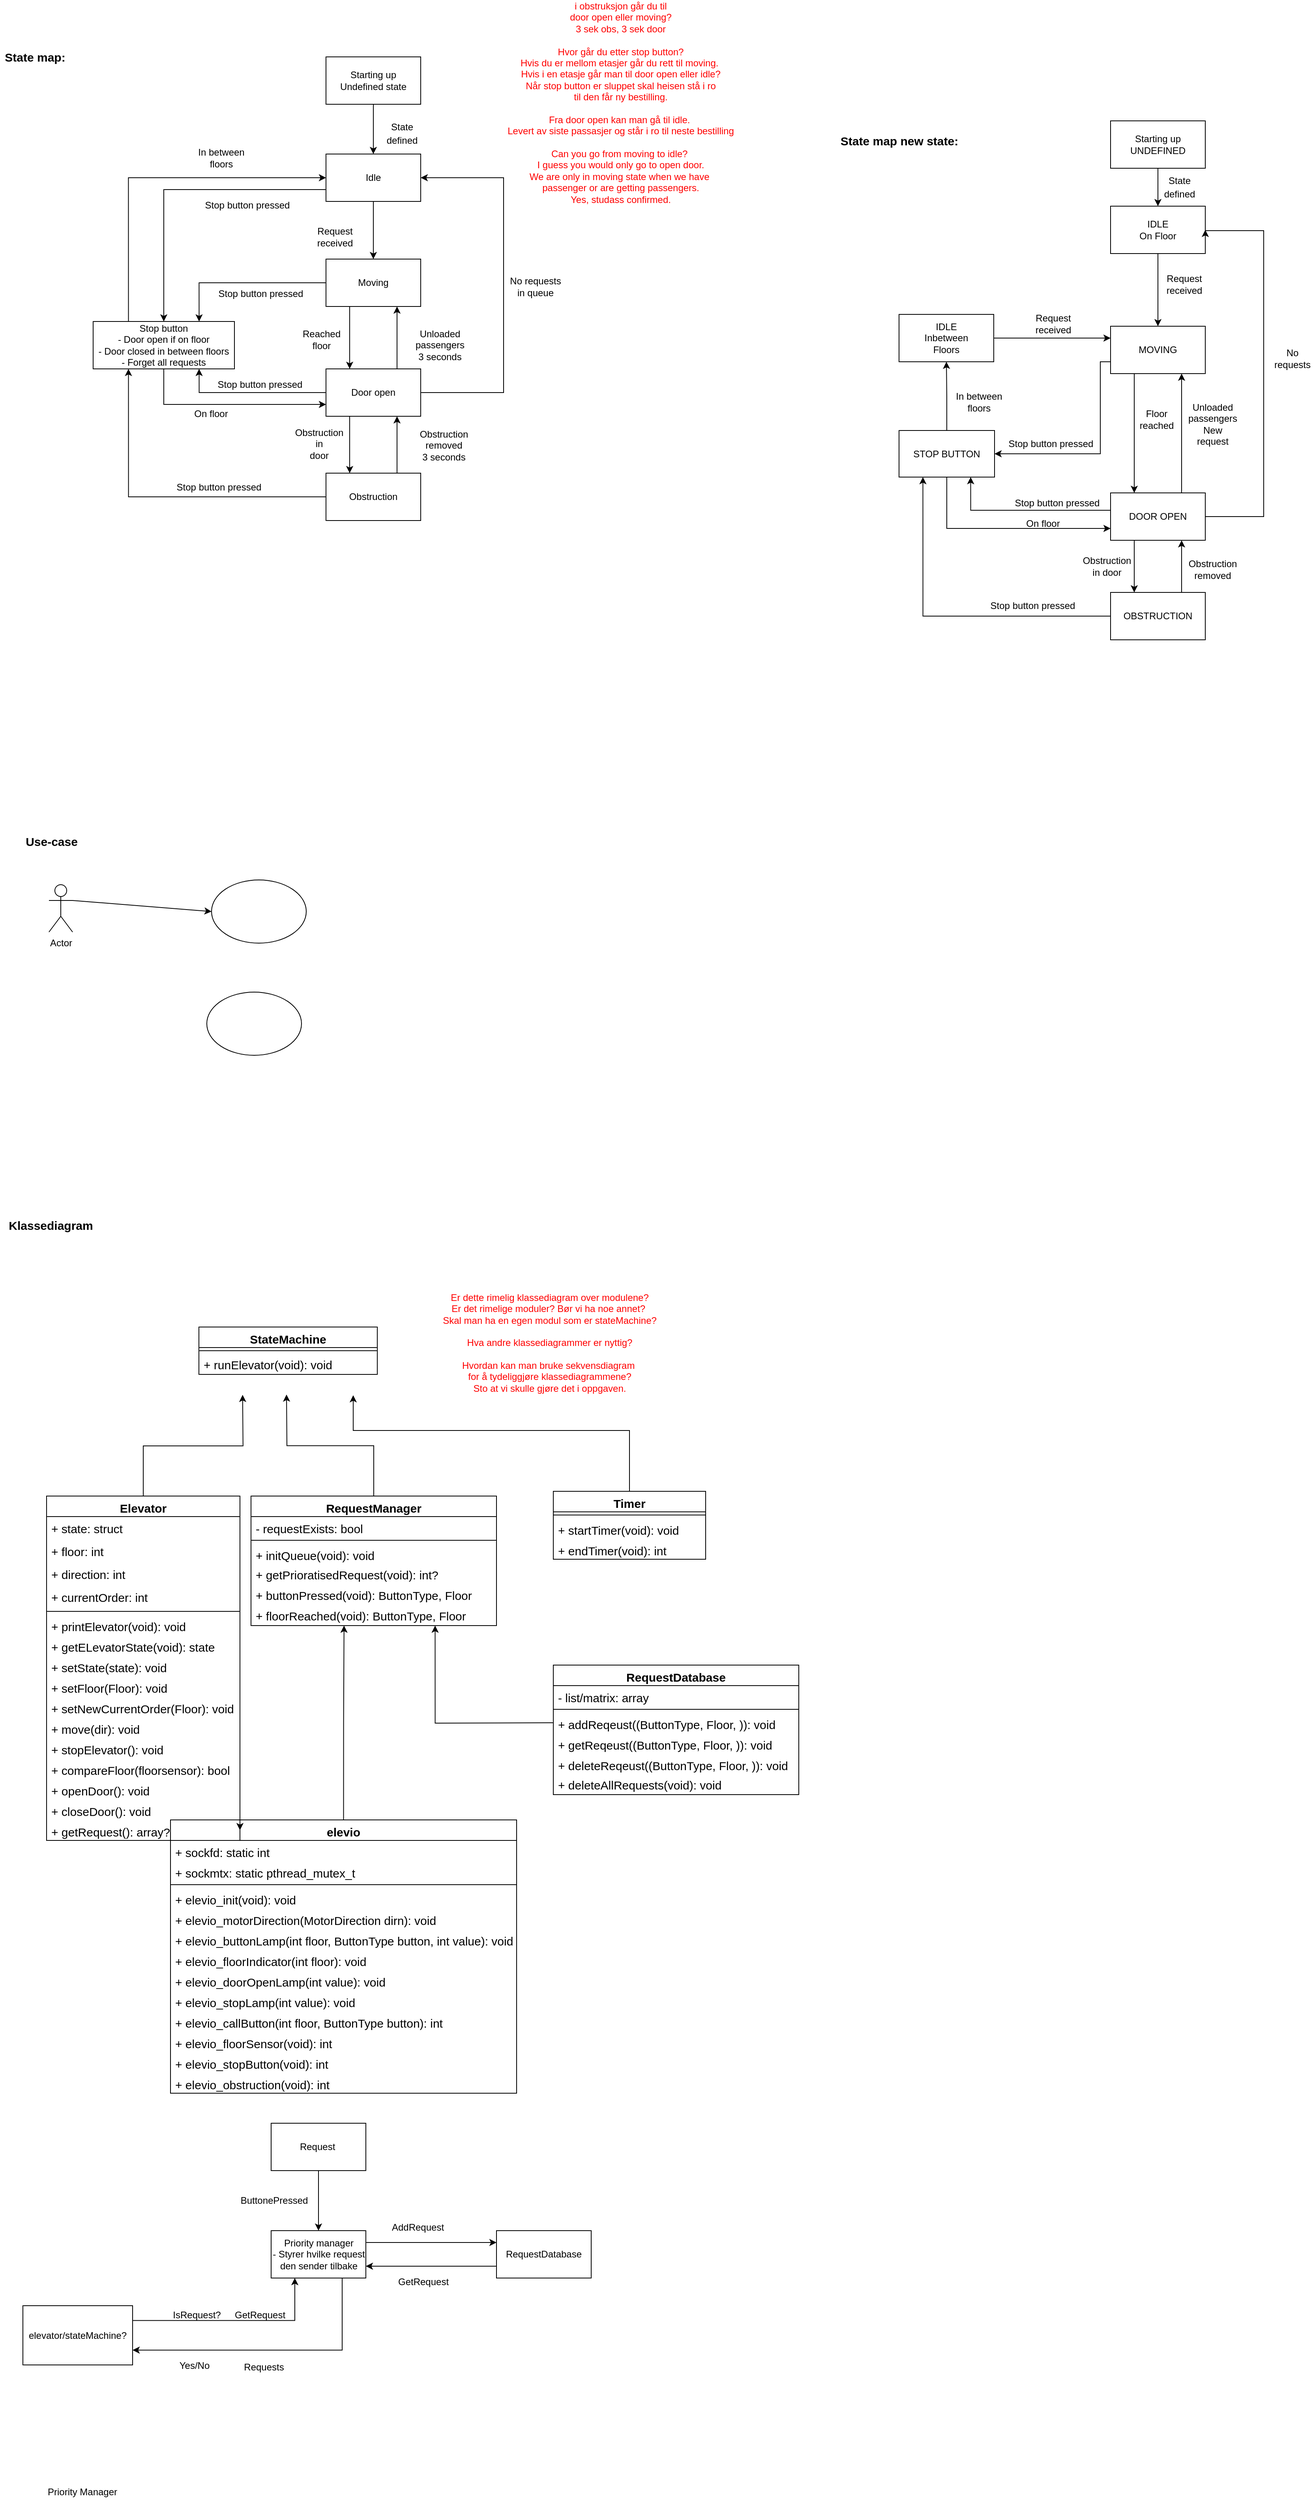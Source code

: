 <mxfile version="16.6.1" type="github">
  <diagram id="8NEq0hroGglhktnPBBMH" name="Page-1">
    <mxGraphModel dx="1158" dy="764" grid="0" gridSize="10" guides="1" tooltips="1" connect="1" arrows="1" fold="1" page="1" pageScale="1" pageWidth="827" pageHeight="1169" math="0" shadow="0">
      <root>
        <mxCell id="0" />
        <mxCell id="1" parent="0" />
        <mxCell id="E1bPl1AIaGPnapOTr_YQ-4" style="edgeStyle=orthogonalEdgeStyle;rounded=0;orthogonalLoop=1;jettySize=auto;html=1;exitX=0.5;exitY=1;exitDx=0;exitDy=0;entryX=0.5;entryY=0;entryDx=0;entryDy=0;" parent="1" source="E1bPl1AIaGPnapOTr_YQ-1" target="E1bPl1AIaGPnapOTr_YQ-2" edge="1">
          <mxGeometry relative="1" as="geometry" />
        </mxCell>
        <mxCell id="E1bPl1AIaGPnapOTr_YQ-1" value="Starting up&lt;br&gt;Undefined state" style="rounded=0;whiteSpace=wrap;html=1;" parent="1" vertex="1">
          <mxGeometry x="436" y="383" width="120" height="60" as="geometry" />
        </mxCell>
        <mxCell id="ezmMmhLHtiu1pCIrmiN--1" style="edgeStyle=orthogonalEdgeStyle;rounded=0;orthogonalLoop=1;jettySize=auto;html=1;exitX=0.5;exitY=1;exitDx=0;exitDy=0;" parent="1" source="E1bPl1AIaGPnapOTr_YQ-2" target="E1bPl1AIaGPnapOTr_YQ-5" edge="1">
          <mxGeometry relative="1" as="geometry" />
        </mxCell>
        <mxCell id="4tiK1OGF5JwUkhK5aCOU-34" style="edgeStyle=orthogonalEdgeStyle;rounded=0;orthogonalLoop=1;jettySize=auto;html=1;exitX=0;exitY=0.75;exitDx=0;exitDy=0;entryX=0.5;entryY=0;entryDx=0;entryDy=0;" edge="1" parent="1" source="E1bPl1AIaGPnapOTr_YQ-2" target="E1bPl1AIaGPnapOTr_YQ-17">
          <mxGeometry relative="1" as="geometry" />
        </mxCell>
        <mxCell id="E1bPl1AIaGPnapOTr_YQ-2" value="Idle" style="rounded=0;whiteSpace=wrap;html=1;" parent="1" vertex="1">
          <mxGeometry x="436" y="506" width="120" height="60" as="geometry" />
        </mxCell>
        <mxCell id="E1bPl1AIaGPnapOTr_YQ-13" style="edgeStyle=orthogonalEdgeStyle;rounded=0;orthogonalLoop=1;jettySize=auto;html=1;exitX=0.25;exitY=1;exitDx=0;exitDy=0;entryX=0.25;entryY=0;entryDx=0;entryDy=0;" parent="1" source="E1bPl1AIaGPnapOTr_YQ-5" target="E1bPl1AIaGPnapOTr_YQ-12" edge="1">
          <mxGeometry relative="1" as="geometry" />
        </mxCell>
        <mxCell id="E1bPl1AIaGPnapOTr_YQ-26" style="edgeStyle=orthogonalEdgeStyle;rounded=0;orthogonalLoop=1;jettySize=auto;html=1;exitX=0;exitY=0.5;exitDx=0;exitDy=0;entryX=0.75;entryY=0;entryDx=0;entryDy=0;fontSize=12;" parent="1" source="E1bPl1AIaGPnapOTr_YQ-5" target="E1bPl1AIaGPnapOTr_YQ-17" edge="1">
          <mxGeometry relative="1" as="geometry" />
        </mxCell>
        <mxCell id="E1bPl1AIaGPnapOTr_YQ-5" value="&lt;div&gt;Moving&lt;/div&gt;" style="rounded=0;whiteSpace=wrap;html=1;" parent="1" vertex="1">
          <mxGeometry x="436" y="639" width="120" height="60" as="geometry" />
        </mxCell>
        <mxCell id="E1bPl1AIaGPnapOTr_YQ-9" value="Request&lt;br&gt;received" style="text;html=1;align=center;verticalAlign=middle;resizable=0;points=[];autosize=1;strokeColor=none;fillColor=none;" parent="1" vertex="1">
          <mxGeometry x="419" y="595" width="55" height="32" as="geometry" />
        </mxCell>
        <mxCell id="E1bPl1AIaGPnapOTr_YQ-15" style="edgeStyle=orthogonalEdgeStyle;rounded=0;orthogonalLoop=1;jettySize=auto;html=1;exitX=0.75;exitY=0;exitDx=0;exitDy=0;entryX=0.75;entryY=1;entryDx=0;entryDy=0;" parent="1" source="E1bPl1AIaGPnapOTr_YQ-12" target="E1bPl1AIaGPnapOTr_YQ-5" edge="1">
          <mxGeometry relative="1" as="geometry" />
        </mxCell>
        <mxCell id="E1bPl1AIaGPnapOTr_YQ-22" style="edgeStyle=orthogonalEdgeStyle;rounded=0;orthogonalLoop=1;jettySize=auto;html=1;exitX=0.25;exitY=1;exitDx=0;exitDy=0;entryX=0.25;entryY=0;entryDx=0;entryDy=0;fontSize=12;" parent="1" source="E1bPl1AIaGPnapOTr_YQ-12" target="E1bPl1AIaGPnapOTr_YQ-18" edge="1">
          <mxGeometry relative="1" as="geometry" />
        </mxCell>
        <mxCell id="E1bPl1AIaGPnapOTr_YQ-27" style="edgeStyle=orthogonalEdgeStyle;rounded=0;orthogonalLoop=1;jettySize=auto;html=1;exitX=0;exitY=0.5;exitDx=0;exitDy=0;entryX=0.75;entryY=1;entryDx=0;entryDy=0;fontSize=12;" parent="1" source="E1bPl1AIaGPnapOTr_YQ-12" target="E1bPl1AIaGPnapOTr_YQ-17" edge="1">
          <mxGeometry relative="1" as="geometry" />
        </mxCell>
        <mxCell id="8vma9-YD2CByXny156sw-105" style="edgeStyle=orthogonalEdgeStyle;rounded=0;orthogonalLoop=1;jettySize=auto;html=1;exitX=1;exitY=0.5;exitDx=0;exitDy=0;entryX=1;entryY=0.5;entryDx=0;entryDy=0;fontSize=12;fontColor=#FF0000;" parent="1" source="E1bPl1AIaGPnapOTr_YQ-12" target="E1bPl1AIaGPnapOTr_YQ-2" edge="1">
          <mxGeometry relative="1" as="geometry">
            <Array as="points">
              <mxPoint x="661" y="808" />
              <mxPoint x="661" y="536" />
            </Array>
          </mxGeometry>
        </mxCell>
        <mxCell id="E1bPl1AIaGPnapOTr_YQ-12" value="Door open" style="rounded=0;whiteSpace=wrap;html=1;" parent="1" vertex="1">
          <mxGeometry x="436" y="778" width="120" height="60" as="geometry" />
        </mxCell>
        <mxCell id="E1bPl1AIaGPnapOTr_YQ-14" value="Reached&lt;br&gt;floor" style="text;html=1;align=center;verticalAlign=middle;resizable=0;points=[];autosize=1;strokeColor=none;fillColor=none;" parent="1" vertex="1">
          <mxGeometry x="400.5" y="725" width="58" height="32" as="geometry" />
        </mxCell>
        <mxCell id="E1bPl1AIaGPnapOTr_YQ-16" value="Unloaded &lt;br&gt;passengers&lt;br&gt;3 seconds" style="text;html=1;align=center;verticalAlign=middle;resizable=0;points=[];autosize=1;strokeColor=none;fillColor=none;" parent="1" vertex="1">
          <mxGeometry x="544" y="725" width="72" height="46" as="geometry" />
        </mxCell>
        <mxCell id="E1bPl1AIaGPnapOTr_YQ-31" style="edgeStyle=orthogonalEdgeStyle;rounded=0;orthogonalLoop=1;jettySize=auto;html=1;exitX=0.25;exitY=0;exitDx=0;exitDy=0;entryX=0;entryY=0.5;entryDx=0;entryDy=0;fontSize=12;" parent="1" source="E1bPl1AIaGPnapOTr_YQ-17" target="E1bPl1AIaGPnapOTr_YQ-2" edge="1">
          <mxGeometry relative="1" as="geometry" />
        </mxCell>
        <mxCell id="8vma9-YD2CByXny156sw-109" style="edgeStyle=orthogonalEdgeStyle;rounded=0;orthogonalLoop=1;jettySize=auto;html=1;exitX=0.5;exitY=1;exitDx=0;exitDy=0;entryX=0;entryY=0.75;entryDx=0;entryDy=0;fontSize=12;fontColor=#000000;" parent="1" source="E1bPl1AIaGPnapOTr_YQ-17" target="E1bPl1AIaGPnapOTr_YQ-12" edge="1">
          <mxGeometry relative="1" as="geometry" />
        </mxCell>
        <mxCell id="E1bPl1AIaGPnapOTr_YQ-17" value="&lt;div&gt;Stop button&lt;br&gt;&lt;/div&gt;- Door open if on floor&lt;br&gt;- Door closed in between floors&lt;br&gt;- Forget all requests" style="rounded=0;whiteSpace=wrap;html=1;" parent="1" vertex="1">
          <mxGeometry x="141" y="718" width="179" height="60" as="geometry" />
        </mxCell>
        <mxCell id="E1bPl1AIaGPnapOTr_YQ-24" style="edgeStyle=orthogonalEdgeStyle;rounded=0;orthogonalLoop=1;jettySize=auto;html=1;exitX=0.75;exitY=0;exitDx=0;exitDy=0;entryX=0.75;entryY=1;entryDx=0;entryDy=0;fontSize=12;" parent="1" source="E1bPl1AIaGPnapOTr_YQ-18" target="E1bPl1AIaGPnapOTr_YQ-12" edge="1">
          <mxGeometry relative="1" as="geometry" />
        </mxCell>
        <mxCell id="8vma9-YD2CByXny156sw-1" style="edgeStyle=orthogonalEdgeStyle;rounded=0;orthogonalLoop=1;jettySize=auto;html=1;exitX=0;exitY=0.5;exitDx=0;exitDy=0;entryX=0.25;entryY=1;entryDx=0;entryDy=0;" parent="1" source="E1bPl1AIaGPnapOTr_YQ-18" target="E1bPl1AIaGPnapOTr_YQ-17" edge="1">
          <mxGeometry relative="1" as="geometry" />
        </mxCell>
        <mxCell id="E1bPl1AIaGPnapOTr_YQ-18" value="&lt;div&gt;Obstruction&lt;/div&gt;" style="rounded=0;whiteSpace=wrap;html=1;" parent="1" vertex="1">
          <mxGeometry x="436" y="910" width="120" height="60" as="geometry" />
        </mxCell>
        <mxCell id="E1bPl1AIaGPnapOTr_YQ-19" value="&lt;font style=&quot;font-size: 15px&quot;&gt;&lt;b&gt;State map:&lt;/b&gt;&lt;/font&gt;" style="text;html=1;align=center;verticalAlign=middle;resizable=0;points=[];autosize=1;strokeColor=none;fillColor=none;" parent="1" vertex="1">
          <mxGeometry x="23" y="373" width="87" height="19" as="geometry" />
        </mxCell>
        <mxCell id="E1bPl1AIaGPnapOTr_YQ-21" value="&lt;font style=&quot;font-size: 12px&quot;&gt;State&lt;br&gt;&lt;/font&gt;&lt;div&gt;&lt;font style=&quot;font-size: 12px&quot;&gt;defined&lt;/font&gt;&lt;/div&gt;" style="text;html=1;align=center;verticalAlign=middle;resizable=0;points=[];autosize=1;strokeColor=none;fillColor=none;fontSize=14;" parent="1" vertex="1">
          <mxGeometry x="507" y="459" width="49" height="39" as="geometry" />
        </mxCell>
        <mxCell id="E1bPl1AIaGPnapOTr_YQ-23" value="&lt;div&gt;Obstruction&lt;/div&gt;&lt;div&gt;in&lt;/div&gt;&lt;div&gt;door&lt;br&gt;&lt;/div&gt;" style="text;html=1;align=center;verticalAlign=middle;resizable=0;points=[];autosize=1;strokeColor=none;fillColor=none;fontSize=12;" parent="1" vertex="1">
          <mxGeometry x="391" y="850" width="71" height="46" as="geometry" />
        </mxCell>
        <mxCell id="E1bPl1AIaGPnapOTr_YQ-25" value="Obstruction&lt;br&gt;&lt;div&gt;removed&lt;/div&gt;&lt;div&gt;3 seconds&lt;br&gt;&lt;/div&gt;" style="text;html=1;align=center;verticalAlign=middle;resizable=0;points=[];autosize=1;strokeColor=none;fillColor=none;fontSize=12;" parent="1" vertex="1">
          <mxGeometry x="549" y="852" width="71" height="46" as="geometry" />
        </mxCell>
        <mxCell id="E1bPl1AIaGPnapOTr_YQ-30" value="Stop button pressed" style="text;html=1;align=center;verticalAlign=middle;resizable=0;points=[];autosize=1;strokeColor=none;fillColor=none;fontSize=12;" parent="1" vertex="1">
          <mxGeometry x="294" y="674" width="117" height="18" as="geometry" />
        </mxCell>
        <mxCell id="E1bPl1AIaGPnapOTr_YQ-32" value="&lt;div&gt;In between &lt;br&gt;&lt;/div&gt;&lt;div&gt;floors&lt;br&gt;&lt;/div&gt;" style="text;html=1;align=center;verticalAlign=middle;resizable=0;points=[];autosize=1;strokeColor=none;fillColor=none;fontSize=12;" parent="1" vertex="1">
          <mxGeometry x="268" y="495" width="69" height="32" as="geometry" />
        </mxCell>
        <mxCell id="E1bPl1AIaGPnapOTr_YQ-35" value="Stop button pressed" style="text;html=1;align=center;verticalAlign=middle;resizable=0;points=[];autosize=1;strokeColor=none;fillColor=none;fontSize=12;" parent="1" vertex="1">
          <mxGeometry x="293" y="789" width="118" height="18" as="geometry" />
        </mxCell>
        <mxCell id="8vma9-YD2CByXny156sw-2" value="Stop button pressed" style="text;html=1;align=center;verticalAlign=middle;resizable=0;points=[];autosize=1;strokeColor=none;fillColor=none;fontSize=12;" parent="1" vertex="1">
          <mxGeometry x="241" y="919" width="118" height="18" as="geometry" />
        </mxCell>
        <mxCell id="8vma9-YD2CByXny156sw-3" value="&lt;b&gt;&lt;font style=&quot;font-size: 15px&quot;&gt;Use-case&lt;/font&gt;&lt;/b&gt;" style="text;html=1;align=center;verticalAlign=middle;resizable=0;points=[];autosize=1;strokeColor=none;fillColor=none;" parent="1" vertex="1">
          <mxGeometry x="50" y="1366" width="76" height="20" as="geometry" />
        </mxCell>
        <mxCell id="8vma9-YD2CByXny156sw-4" value="" style="ellipse;whiteSpace=wrap;html=1;" parent="1" vertex="1">
          <mxGeometry x="291" y="1425" width="120" height="80" as="geometry" />
        </mxCell>
        <mxCell id="8vma9-YD2CByXny156sw-5" value="" style="ellipse;whiteSpace=wrap;html=1;" parent="1" vertex="1">
          <mxGeometry x="285" y="1567" width="120" height="80" as="geometry" />
        </mxCell>
        <mxCell id="8vma9-YD2CByXny156sw-6" value="Actor" style="shape=umlActor;verticalLabelPosition=bottom;verticalAlign=top;html=1;outlineConnect=0;" parent="1" vertex="1">
          <mxGeometry x="85" y="1431" width="30" height="60" as="geometry" />
        </mxCell>
        <mxCell id="8vma9-YD2CByXny156sw-7" value="&lt;b&gt;&lt;font style=&quot;font-size: 15px&quot;&gt;Klassediagram&lt;/font&gt;&lt;/b&gt;" style="text;html=1;align=center;verticalAlign=middle;resizable=0;points=[];autosize=1;strokeColor=none;fillColor=none;" parent="1" vertex="1">
          <mxGeometry x="28" y="1852" width="117" height="20" as="geometry" />
        </mxCell>
        <mxCell id="8vma9-YD2CByXny156sw-12" value="" style="endArrow=classic;html=1;rounded=0;fontSize=15;exitX=1;exitY=0.333;exitDx=0;exitDy=0;exitPerimeter=0;entryX=0;entryY=0.5;entryDx=0;entryDy=0;" parent="1" source="8vma9-YD2CByXny156sw-6" target="8vma9-YD2CByXny156sw-4" edge="1">
          <mxGeometry width="50" height="50" relative="1" as="geometry">
            <mxPoint x="184" y="1486" as="sourcePoint" />
            <mxPoint x="234" y="1436" as="targetPoint" />
          </mxGeometry>
        </mxCell>
        <mxCell id="8vma9-YD2CByXny156sw-97" style="edgeStyle=orthogonalEdgeStyle;rounded=0;orthogonalLoop=1;jettySize=auto;html=1;exitX=0.5;exitY=0;exitDx=0;exitDy=0;entryX=0.245;entryY=0.996;entryDx=0;entryDy=0;entryPerimeter=0;fontSize=12;" parent="1" source="8vma9-YD2CByXny156sw-38" edge="1">
          <mxGeometry relative="1" as="geometry">
            <mxPoint x="330.37" y="2076.896" as="targetPoint" />
          </mxGeometry>
        </mxCell>
        <mxCell id="8vma9-YD2CByXny156sw-38" value="Elevator" style="swimlane;fontStyle=1;align=center;verticalAlign=top;childLayout=stackLayout;horizontal=1;startSize=26;horizontalStack=0;resizeParent=1;resizeParentMax=0;resizeLast=0;collapsible=1;marginBottom=0;rounded=0;fontSize=15;strokeColor=default;fillColor=none;" parent="1" vertex="1">
          <mxGeometry x="82" y="2205" width="245" height="436" as="geometry" />
        </mxCell>
        <mxCell id="8vma9-YD2CByXny156sw-39" value="+ state: struct" style="text;strokeColor=none;fillColor=none;align=left;verticalAlign=top;spacingLeft=4;spacingRight=4;overflow=hidden;rotatable=0;points=[[0,0.5],[1,0.5]];portConstraint=eastwest;rounded=0;fontSize=15;" parent="8vma9-YD2CByXny156sw-38" vertex="1">
          <mxGeometry y="26" width="245" height="29" as="geometry" />
        </mxCell>
        <mxCell id="8vma9-YD2CByXny156sw-42" value="+ floor: int" style="text;strokeColor=none;fillColor=none;align=left;verticalAlign=top;spacingLeft=4;spacingRight=4;overflow=hidden;rotatable=0;points=[[0,0.5],[1,0.5]];portConstraint=eastwest;rounded=0;fontSize=15;" parent="8vma9-YD2CByXny156sw-38" vertex="1">
          <mxGeometry y="55" width="245" height="29" as="geometry" />
        </mxCell>
        <mxCell id="ezmMmhLHtiu1pCIrmiN--4" value="+ direction: int" style="text;strokeColor=none;fillColor=none;align=left;verticalAlign=top;spacingLeft=4;spacingRight=4;overflow=hidden;rotatable=0;points=[[0,0.5],[1,0.5]];portConstraint=eastwest;rounded=0;fontSize=15;" parent="8vma9-YD2CByXny156sw-38" vertex="1">
          <mxGeometry y="84" width="245" height="29" as="geometry" />
        </mxCell>
        <mxCell id="8vma9-YD2CByXny156sw-44" value="+ currentOrder: int" style="text;strokeColor=none;fillColor=none;align=left;verticalAlign=top;spacingLeft=4;spacingRight=4;overflow=hidden;rotatable=0;points=[[0,0.5],[1,0.5]];portConstraint=eastwest;rounded=0;fontSize=15;" parent="8vma9-YD2CByXny156sw-38" vertex="1">
          <mxGeometry y="113" width="245" height="29" as="geometry" />
        </mxCell>
        <mxCell id="8vma9-YD2CByXny156sw-40" value="" style="line;strokeWidth=1;fillColor=none;align=left;verticalAlign=middle;spacingTop=-1;spacingLeft=3;spacingRight=3;rotatable=0;labelPosition=right;points=[];portConstraint=eastwest;rounded=0;fontSize=15;" parent="8vma9-YD2CByXny156sw-38" vertex="1">
          <mxGeometry y="142" width="245" height="8" as="geometry" />
        </mxCell>
        <mxCell id="EnAMBwSka9buMLvnO4fD-1" value="+ printElevator(void): void" style="text;strokeColor=none;fillColor=none;align=left;verticalAlign=top;spacingLeft=4;spacingRight=4;overflow=hidden;rotatable=0;points=[[0,0.5],[1,0.5]];portConstraint=eastwest;rounded=0;fontSize=15;" parent="8vma9-YD2CByXny156sw-38" vertex="1">
          <mxGeometry y="150" width="245" height="26" as="geometry" />
        </mxCell>
        <mxCell id="8vma9-YD2CByXny156sw-41" value="+ getELevatorState(void): state" style="text;strokeColor=none;fillColor=none;align=left;verticalAlign=top;spacingLeft=4;spacingRight=4;overflow=hidden;rotatable=0;points=[[0,0.5],[1,0.5]];portConstraint=eastwest;rounded=0;fontSize=15;" parent="8vma9-YD2CByXny156sw-38" vertex="1">
          <mxGeometry y="176" width="245" height="26" as="geometry" />
        </mxCell>
        <mxCell id="8vma9-YD2CByXny156sw-45" value="+ setState(state): void" style="text;strokeColor=none;fillColor=none;align=left;verticalAlign=top;spacingLeft=4;spacingRight=4;overflow=hidden;rotatable=0;points=[[0,0.5],[1,0.5]];portConstraint=eastwest;rounded=0;fontSize=15;" parent="8vma9-YD2CByXny156sw-38" vertex="1">
          <mxGeometry y="202" width="245" height="26" as="geometry" />
        </mxCell>
        <mxCell id="ezmMmhLHtiu1pCIrmiN--5" value="+ setFloor(Floor): void" style="text;strokeColor=none;fillColor=none;align=left;verticalAlign=top;spacingLeft=4;spacingRight=4;overflow=hidden;rotatable=0;points=[[0,0.5],[1,0.5]];portConstraint=eastwest;rounded=0;fontSize=15;" parent="8vma9-YD2CByXny156sw-38" vertex="1">
          <mxGeometry y="228" width="245" height="26" as="geometry" />
        </mxCell>
        <mxCell id="8vma9-YD2CByXny156sw-46" value="+ setNewCurrentOrder(Floor): void" style="text;strokeColor=none;fillColor=none;align=left;verticalAlign=top;spacingLeft=4;spacingRight=4;overflow=hidden;rotatable=0;points=[[0,0.5],[1,0.5]];portConstraint=eastwest;rounded=0;fontSize=15;" parent="8vma9-YD2CByXny156sw-38" vertex="1">
          <mxGeometry y="254" width="245" height="26" as="geometry" />
        </mxCell>
        <mxCell id="ezmMmhLHtiu1pCIrmiN--6" value="+ move(dir): void" style="text;strokeColor=none;fillColor=none;align=left;verticalAlign=top;spacingLeft=4;spacingRight=4;overflow=hidden;rotatable=0;points=[[0,0.5],[1,0.5]];portConstraint=eastwest;rounded=0;fontSize=15;" parent="8vma9-YD2CByXny156sw-38" vertex="1">
          <mxGeometry y="280" width="245" height="26" as="geometry" />
        </mxCell>
        <mxCell id="hNTc1dc5Zp9DsaBvD3bX-2" value="+ stopElevator(): void" style="text;strokeColor=none;fillColor=none;align=left;verticalAlign=top;spacingLeft=4;spacingRight=4;overflow=hidden;rotatable=0;points=[[0,0.5],[1,0.5]];portConstraint=eastwest;rounded=0;fontSize=15;" parent="8vma9-YD2CByXny156sw-38" vertex="1">
          <mxGeometry y="306" width="245" height="26" as="geometry" />
        </mxCell>
        <mxCell id="ezmMmhLHtiu1pCIrmiN--7" value="+ compareFloor(floorsensor): bool" style="text;strokeColor=none;fillColor=none;align=left;verticalAlign=top;spacingLeft=4;spacingRight=4;overflow=hidden;rotatable=0;points=[[0,0.5],[1,0.5]];portConstraint=eastwest;rounded=0;fontSize=15;" parent="8vma9-YD2CByXny156sw-38" vertex="1">
          <mxGeometry y="332" width="245" height="26" as="geometry" />
        </mxCell>
        <mxCell id="ezmMmhLHtiu1pCIrmiN--8" value="+ openDoor(): void" style="text;strokeColor=none;fillColor=none;align=left;verticalAlign=top;spacingLeft=4;spacingRight=4;overflow=hidden;rotatable=0;points=[[0,0.5],[1,0.5]];portConstraint=eastwest;rounded=0;fontSize=15;" parent="8vma9-YD2CByXny156sw-38" vertex="1">
          <mxGeometry y="358" width="245" height="26" as="geometry" />
        </mxCell>
        <mxCell id="ezmMmhLHtiu1pCIrmiN--59" value="+ closeDoor(): void" style="text;strokeColor=none;fillColor=none;align=left;verticalAlign=top;spacingLeft=4;spacingRight=4;overflow=hidden;rotatable=0;points=[[0,0.5],[1,0.5]];portConstraint=eastwest;rounded=0;fontSize=15;" parent="8vma9-YD2CByXny156sw-38" vertex="1">
          <mxGeometry y="384" width="245" height="26" as="geometry" />
        </mxCell>
        <mxCell id="8vma9-YD2CByXny156sw-47" value="+ getRequest(): array?" style="text;strokeColor=none;fillColor=none;align=left;verticalAlign=top;spacingLeft=4;spacingRight=4;overflow=hidden;rotatable=0;points=[[0,0.5],[1,0.5]];portConstraint=eastwest;rounded=0;fontSize=15;" parent="8vma9-YD2CByXny156sw-38" vertex="1">
          <mxGeometry y="410" width="245" height="26" as="geometry" />
        </mxCell>
        <mxCell id="8vma9-YD2CByXny156sw-99" style="edgeStyle=orthogonalEdgeStyle;rounded=0;orthogonalLoop=1;jettySize=auto;html=1;exitX=0.5;exitY=0;exitDx=0;exitDy=0;entryX=0.491;entryY=0.979;entryDx=0;entryDy=0;entryPerimeter=0;fontSize=12;" parent="1" source="8vma9-YD2CByXny156sw-49" edge="1">
          <mxGeometry relative="1" as="geometry">
            <mxPoint x="385.966" y="2076.454" as="targetPoint" />
          </mxGeometry>
        </mxCell>
        <mxCell id="8vma9-YD2CByXny156sw-49" value="RequestManager" style="swimlane;fontStyle=1;align=center;verticalAlign=top;childLayout=stackLayout;horizontal=1;startSize=26;horizontalStack=0;resizeParent=1;resizeParentMax=0;resizeLast=0;collapsible=1;marginBottom=0;rounded=0;fontSize=15;strokeColor=default;fillColor=none;" parent="1" vertex="1">
          <mxGeometry x="341" y="2205" width="311" height="164" as="geometry" />
        </mxCell>
        <mxCell id="ezmMmhLHtiu1pCIrmiN--47" value="- requestExists: bool" style="text;strokeColor=none;fillColor=none;align=left;verticalAlign=top;spacingLeft=4;spacingRight=4;overflow=hidden;rotatable=0;points=[[0,0.5],[1,0.5]];portConstraint=eastwest;rounded=0;fontSize=15;" parent="8vma9-YD2CByXny156sw-49" vertex="1">
          <mxGeometry y="26" width="311" height="26" as="geometry" />
        </mxCell>
        <mxCell id="8vma9-YD2CByXny156sw-51" value="" style="line;strokeWidth=1;fillColor=none;align=left;verticalAlign=middle;spacingTop=-1;spacingLeft=3;spacingRight=3;rotatable=0;labelPosition=right;points=[];portConstraint=eastwest;rounded=0;fontSize=15;" parent="8vma9-YD2CByXny156sw-49" vertex="1">
          <mxGeometry y="52" width="311" height="8" as="geometry" />
        </mxCell>
        <mxCell id="8vma9-YD2CByXny156sw-52" value="+ initQueue(void): void" style="text;strokeColor=none;fillColor=none;align=left;verticalAlign=top;spacingLeft=4;spacingRight=4;overflow=hidden;rotatable=0;points=[[0,0.5],[1,0.5]];portConstraint=eastwest;rounded=0;fontSize=15;" parent="8vma9-YD2CByXny156sw-49" vertex="1">
          <mxGeometry y="60" width="311" height="26" as="geometry" />
        </mxCell>
        <mxCell id="8vma9-YD2CByXny156sw-88" value="+ getPrioratisedRequest(void): int?" style="text;strokeColor=none;fillColor=none;align=left;verticalAlign=middle;spacingLeft=4;spacingRight=4;overflow=hidden;rotatable=0;points=[[0,0.5],[1,0.5]];portConstraint=eastwest;rounded=0;fontSize=15;" parent="8vma9-YD2CByXny156sw-49" vertex="1">
          <mxGeometry y="86" width="311" height="26" as="geometry" />
        </mxCell>
        <mxCell id="ezmMmhLHtiu1pCIrmiN--9" value="+ buttonPressed(void): ButtonType, Floor" style="text;strokeColor=none;fillColor=none;align=left;verticalAlign=middle;spacingLeft=4;spacingRight=4;overflow=hidden;rotatable=0;points=[[0,0.5],[1,0.5]];portConstraint=eastwest;rounded=0;fontSize=15;" parent="8vma9-YD2CByXny156sw-49" vertex="1">
          <mxGeometry y="112" width="311" height="26" as="geometry" />
        </mxCell>
        <mxCell id="hNTc1dc5Zp9DsaBvD3bX-1" value="+ floorReached(void): ButtonType, Floor" style="text;strokeColor=none;fillColor=none;align=left;verticalAlign=middle;spacingLeft=4;spacingRight=4;overflow=hidden;rotatable=0;points=[[0,0.5],[1,0.5]];portConstraint=eastwest;rounded=0;fontSize=15;" parent="8vma9-YD2CByXny156sw-49" vertex="1">
          <mxGeometry y="138" width="311" height="26" as="geometry" />
        </mxCell>
        <mxCell id="8vma9-YD2CByXny156sw-100" style="edgeStyle=orthogonalEdgeStyle;rounded=0;orthogonalLoop=1;jettySize=auto;html=1;exitX=0.5;exitY=0;exitDx=0;exitDy=0;fontSize=12;entryX=0.865;entryY=1.013;entryDx=0;entryDy=0;entryPerimeter=0;" parent="1" source="8vma9-YD2CByXny156sw-58" edge="1">
          <mxGeometry relative="1" as="geometry">
            <mxPoint x="470.49" y="2077.338" as="targetPoint" />
            <Array as="points">
              <mxPoint x="821" y="2122" />
              <mxPoint x="471" y="2122" />
            </Array>
          </mxGeometry>
        </mxCell>
        <mxCell id="8vma9-YD2CByXny156sw-58" value="Timer" style="swimlane;fontStyle=1;align=center;verticalAlign=top;childLayout=stackLayout;horizontal=1;startSize=26;horizontalStack=0;resizeParent=1;resizeParentMax=0;resizeLast=0;collapsible=1;marginBottom=0;rounded=0;fontSize=15;strokeColor=default;fillColor=none;" parent="1" vertex="1">
          <mxGeometry x="724" y="2199" width="193" height="86" as="geometry" />
        </mxCell>
        <mxCell id="8vma9-YD2CByXny156sw-60" value="" style="line;strokeWidth=1;fillColor=none;align=left;verticalAlign=middle;spacingTop=-1;spacingLeft=3;spacingRight=3;rotatable=0;labelPosition=right;points=[];portConstraint=eastwest;rounded=0;fontSize=15;" parent="8vma9-YD2CByXny156sw-58" vertex="1">
          <mxGeometry y="26" width="193" height="8" as="geometry" />
        </mxCell>
        <mxCell id="8vma9-YD2CByXny156sw-61" value="+ startTimer(void): void" style="text;strokeColor=none;fillColor=none;align=left;verticalAlign=top;spacingLeft=4;spacingRight=4;overflow=hidden;rotatable=0;points=[[0,0.5],[1,0.5]];portConstraint=eastwest;rounded=0;fontSize=15;" parent="8vma9-YD2CByXny156sw-58" vertex="1">
          <mxGeometry y="34" width="193" height="26" as="geometry" />
        </mxCell>
        <mxCell id="8vma9-YD2CByXny156sw-62" value="+ endTimer(void): int" style="text;strokeColor=none;fillColor=none;align=left;verticalAlign=top;spacingLeft=4;spacingRight=4;overflow=hidden;rotatable=0;points=[[0,0.5],[1,0.5]];portConstraint=eastwest;rounded=0;fontSize=15;" parent="8vma9-YD2CByXny156sw-58" vertex="1">
          <mxGeometry y="60" width="193" height="26" as="geometry" />
        </mxCell>
        <mxCell id="8vma9-YD2CByXny156sw-101" style="edgeStyle=orthogonalEdgeStyle;rounded=0;orthogonalLoop=1;jettySize=auto;html=1;exitX=0.25;exitY=0;exitDx=0;exitDy=0;entryX=1;entryY=0.5;entryDx=0;entryDy=0;fontSize=12;" parent="1" source="8vma9-YD2CByXny156sw-65" target="8vma9-YD2CByXny156sw-47" edge="1">
          <mxGeometry relative="1" as="geometry" />
        </mxCell>
        <mxCell id="ezmMmhLHtiu1pCIrmiN--35" style="edgeStyle=orthogonalEdgeStyle;rounded=0;orthogonalLoop=1;jettySize=auto;html=1;exitX=0.5;exitY=0;exitDx=0;exitDy=0;entryX=0.379;entryY=1;entryDx=0;entryDy=0;entryPerimeter=0;" parent="1" source="8vma9-YD2CByXny156sw-65" target="hNTc1dc5Zp9DsaBvD3bX-1" edge="1">
          <mxGeometry relative="1" as="geometry">
            <mxPoint x="469" y="2412" as="targetPoint" />
          </mxGeometry>
        </mxCell>
        <mxCell id="8vma9-YD2CByXny156sw-65" value="elevio" style="swimlane;fontStyle=1;align=center;verticalAlign=top;childLayout=stackLayout;horizontal=1;startSize=26;horizontalStack=0;resizeParent=1;resizeParentMax=0;resizeLast=0;collapsible=1;marginBottom=0;rounded=0;fontSize=15;strokeColor=default;fillColor=none;" parent="1" vertex="1">
          <mxGeometry x="239" y="2615" width="438.5" height="346" as="geometry" />
        </mxCell>
        <mxCell id="8vma9-YD2CByXny156sw-66" value="+ sockfd: static int" style="text;strokeColor=none;fillColor=none;align=left;verticalAlign=top;spacingLeft=4;spacingRight=4;overflow=hidden;rotatable=0;points=[[0,0.5],[1,0.5]];portConstraint=eastwest;rounded=0;fontSize=15;" parent="8vma9-YD2CByXny156sw-65" vertex="1">
          <mxGeometry y="26" width="438.5" height="26" as="geometry" />
        </mxCell>
        <mxCell id="8vma9-YD2CByXny156sw-69" value="+ sockmtx: static pthread_mutex_t" style="text;strokeColor=none;fillColor=none;align=left;verticalAlign=top;spacingLeft=4;spacingRight=4;overflow=hidden;rotatable=0;points=[[0,0.5],[1,0.5]];portConstraint=eastwest;rounded=0;fontSize=15;" parent="8vma9-YD2CByXny156sw-65" vertex="1">
          <mxGeometry y="52" width="438.5" height="26" as="geometry" />
        </mxCell>
        <mxCell id="8vma9-YD2CByXny156sw-67" value="" style="line;strokeWidth=1;fillColor=none;align=left;verticalAlign=middle;spacingTop=-1;spacingLeft=3;spacingRight=3;rotatable=0;labelPosition=right;points=[];portConstraint=eastwest;rounded=0;fontSize=15;" parent="8vma9-YD2CByXny156sw-65" vertex="1">
          <mxGeometry y="78" width="438.5" height="8" as="geometry" />
        </mxCell>
        <mxCell id="8vma9-YD2CByXny156sw-68" value="+ elevio_init(void): void" style="text;strokeColor=none;fillColor=none;align=left;verticalAlign=top;spacingLeft=4;spacingRight=4;overflow=hidden;rotatable=0;points=[[0,0.5],[1,0.5]];portConstraint=eastwest;rounded=0;fontSize=15;" parent="8vma9-YD2CByXny156sw-65" vertex="1">
          <mxGeometry y="86" width="438.5" height="26" as="geometry" />
        </mxCell>
        <mxCell id="8vma9-YD2CByXny156sw-70" value="+ elevio_motorDirection(MotorDirection dirn): void" style="text;strokeColor=none;fillColor=none;align=left;verticalAlign=top;spacingLeft=4;spacingRight=4;overflow=hidden;rotatable=0;points=[[0,0.5],[1,0.5]];portConstraint=eastwest;rounded=0;fontSize=15;" parent="8vma9-YD2CByXny156sw-65" vertex="1">
          <mxGeometry y="112" width="438.5" height="26" as="geometry" />
        </mxCell>
        <mxCell id="8vma9-YD2CByXny156sw-74" value="+ elevio_buttonLamp(int floor, ButtonType button, int value): void" style="text;strokeColor=none;fillColor=none;align=left;verticalAlign=top;spacingLeft=4;spacingRight=4;overflow=hidden;rotatable=0;points=[[0,0.5],[1,0.5]];portConstraint=eastwest;rounded=0;fontSize=15;" parent="8vma9-YD2CByXny156sw-65" vertex="1">
          <mxGeometry y="138" width="438.5" height="26" as="geometry" />
        </mxCell>
        <mxCell id="8vma9-YD2CByXny156sw-75" value="+ elevio_floorIndicator(int floor): void" style="text;strokeColor=none;fillColor=none;align=left;verticalAlign=top;spacingLeft=4;spacingRight=4;overflow=hidden;rotatable=0;points=[[0,0.5],[1,0.5]];portConstraint=eastwest;rounded=0;fontSize=15;" parent="8vma9-YD2CByXny156sw-65" vertex="1">
          <mxGeometry y="164" width="438.5" height="26" as="geometry" />
        </mxCell>
        <mxCell id="8vma9-YD2CByXny156sw-76" value="+ elevio_doorOpenLamp(int value): void" style="text;strokeColor=none;fillColor=none;align=left;verticalAlign=top;spacingLeft=4;spacingRight=4;overflow=hidden;rotatable=0;points=[[0,0.5],[1,0.5]];portConstraint=eastwest;rounded=0;fontSize=15;" parent="8vma9-YD2CByXny156sw-65" vertex="1">
          <mxGeometry y="190" width="438.5" height="26" as="geometry" />
        </mxCell>
        <mxCell id="8vma9-YD2CByXny156sw-77" value="+ elevio_stopLamp(int value): void" style="text;strokeColor=none;fillColor=none;align=left;verticalAlign=top;spacingLeft=4;spacingRight=4;overflow=hidden;rotatable=0;points=[[0,0.5],[1,0.5]];portConstraint=eastwest;rounded=0;fontSize=15;" parent="8vma9-YD2CByXny156sw-65" vertex="1">
          <mxGeometry y="216" width="438.5" height="26" as="geometry" />
        </mxCell>
        <mxCell id="8vma9-YD2CByXny156sw-78" value="+ elevio_callButton(int floor, ButtonType button): int" style="text;strokeColor=none;fillColor=none;align=left;verticalAlign=top;spacingLeft=4;spacingRight=4;overflow=hidden;rotatable=0;points=[[0,0.5],[1,0.5]];portConstraint=eastwest;rounded=0;fontSize=15;" parent="8vma9-YD2CByXny156sw-65" vertex="1">
          <mxGeometry y="242" width="438.5" height="26" as="geometry" />
        </mxCell>
        <mxCell id="8vma9-YD2CByXny156sw-79" value="+ elevio_floorSensor(void): int" style="text;strokeColor=none;fillColor=none;align=left;verticalAlign=top;spacingLeft=4;spacingRight=4;overflow=hidden;rotatable=0;points=[[0,0.5],[1,0.5]];portConstraint=eastwest;rounded=0;fontSize=15;" parent="8vma9-YD2CByXny156sw-65" vertex="1">
          <mxGeometry y="268" width="438.5" height="26" as="geometry" />
        </mxCell>
        <mxCell id="8vma9-YD2CByXny156sw-80" value="+ elevio_stopButton(void): int" style="text;strokeColor=none;fillColor=none;align=left;verticalAlign=top;spacingLeft=4;spacingRight=4;overflow=hidden;rotatable=0;points=[[0,0.5],[1,0.5]];portConstraint=eastwest;rounded=0;fontSize=15;" parent="8vma9-YD2CByXny156sw-65" vertex="1">
          <mxGeometry y="294" width="438.5" height="26" as="geometry" />
        </mxCell>
        <mxCell id="8vma9-YD2CByXny156sw-81" value="+ elevio_obstruction(void): int" style="text;strokeColor=none;fillColor=none;align=left;verticalAlign=top;spacingLeft=4;spacingRight=4;overflow=hidden;rotatable=0;points=[[0,0.5],[1,0.5]];portConstraint=eastwest;rounded=0;fontSize=15;" parent="8vma9-YD2CByXny156sw-65" vertex="1">
          <mxGeometry y="320" width="438.5" height="26" as="geometry" />
        </mxCell>
        <mxCell id="8vma9-YD2CByXny156sw-90" value="StateMachine" style="swimlane;fontStyle=1;align=center;verticalAlign=top;childLayout=stackLayout;horizontal=1;startSize=26;horizontalStack=0;resizeParent=1;resizeParentMax=0;resizeLast=0;collapsible=1;marginBottom=0;rounded=0;fontSize=15;strokeColor=default;fillColor=none;" parent="1" vertex="1">
          <mxGeometry x="275" y="1991" width="226" height="60" as="geometry" />
        </mxCell>
        <mxCell id="8vma9-YD2CByXny156sw-92" value="" style="line;strokeWidth=1;fillColor=none;align=left;verticalAlign=middle;spacingTop=-1;spacingLeft=3;spacingRight=3;rotatable=0;labelPosition=right;points=[];portConstraint=eastwest;rounded=0;fontSize=15;" parent="8vma9-YD2CByXny156sw-90" vertex="1">
          <mxGeometry y="26" width="226" height="8" as="geometry" />
        </mxCell>
        <mxCell id="8vma9-YD2CByXny156sw-103" value="+ runElevator(void): void" style="text;strokeColor=none;fillColor=none;align=left;verticalAlign=middle;spacingLeft=4;spacingRight=4;overflow=hidden;rotatable=0;points=[[0,0.5],[1,0.5]];portConstraint=eastwest;rounded=0;fontSize=15;" parent="8vma9-YD2CByXny156sw-90" vertex="1">
          <mxGeometry y="34" width="226" height="26" as="geometry" />
        </mxCell>
        <mxCell id="8vma9-YD2CByXny156sw-104" value="i obstruksjon går du til&lt;br&gt;door open eller moving?&lt;br&gt;3 sek obs, 3 sek door&lt;br&gt;&lt;br&gt;Hvor går du etter stop button?&lt;br&gt;Hvis du er mellom etasjer går du rett til moving.&amp;nbsp;&lt;br&gt;Hvis i en etasje går man til door open eller idle?&lt;br&gt;&lt;div&gt;Når stop button er sluppet skal heisen stå i ro &lt;br&gt;&lt;/div&gt;&lt;div&gt;til den får ny bestilling. &lt;br&gt;&lt;/div&gt;&lt;div&gt;&lt;br&gt;&lt;/div&gt;Fra door open kan man gå til idle.&amp;nbsp;&lt;br&gt;Levert av siste passasjer og står i ro til neste bestilling&lt;br&gt;&lt;br&gt;Can you go from moving to idle?&amp;nbsp;&lt;br&gt;I guess you would only go to open door.&lt;br&gt;We are only in moving state when we have&amp;nbsp;&lt;br&gt;&lt;div&gt;passenger or are getting passengers.&lt;/div&gt;&lt;div&gt;Yes, studass confirmed.&lt;br&gt;&lt;/div&gt;" style="text;html=1;align=center;verticalAlign=middle;resizable=0;points=[];autosize=1;strokeColor=none;fillColor=none;fontSize=12;fontColor=#FF0000;" parent="1" vertex="1">
          <mxGeometry x="661" y="313" width="295" height="256" as="geometry" />
        </mxCell>
        <mxCell id="8vma9-YD2CByXny156sw-106" value="&lt;font color=&quot;#000000&quot;&gt;No requests&lt;br&gt;in queue&lt;br&gt;&lt;/font&gt;" style="text;html=1;align=center;verticalAlign=middle;resizable=0;points=[];autosize=1;strokeColor=none;fillColor=none;fontSize=12;fontColor=#FF0000;" parent="1" vertex="1">
          <mxGeometry x="663" y="658" width="75" height="32" as="geometry" />
        </mxCell>
        <mxCell id="8vma9-YD2CByXny156sw-110" value="On floor" style="text;html=1;align=center;verticalAlign=middle;resizable=0;points=[];autosize=1;strokeColor=none;fillColor=none;fontSize=12;fontColor=#000000;" parent="1" vertex="1">
          <mxGeometry x="263" y="826" width="53" height="18" as="geometry" />
        </mxCell>
        <mxCell id="8vma9-YD2CByXny156sw-112" value="Er dette rimelig klassediagram over modulene?&lt;br&gt;Er det rimelige moduler? Bør vi ha noe annet?&amp;nbsp;&lt;br&gt;Skal man ha en egen modul som er stateMachine?&lt;br&gt;&lt;br&gt;Hva andre klassediagrammer er nyttig?&lt;br&gt;&lt;br&gt;Hvordan kan man bruke sekvensdiagram&amp;nbsp;&lt;br&gt;for å tydeliggjøre klassediagrammene?&lt;br&gt;Sto at vi skulle gjøre det i oppgaven." style="text;html=1;align=center;verticalAlign=middle;resizable=0;points=[];autosize=1;strokeColor=none;fillColor=none;fontSize=12;fontColor=#FF0000;" parent="1" vertex="1">
          <mxGeometry x="578" y="1946" width="281" height="130" as="geometry" />
        </mxCell>
        <mxCell id="ezmMmhLHtiu1pCIrmiN--38" style="edgeStyle=orthogonalEdgeStyle;rounded=0;orthogonalLoop=1;jettySize=auto;html=1;exitX=0.5;exitY=1;exitDx=0;exitDy=0;entryX=0.5;entryY=0;entryDx=0;entryDy=0;" parent="1" source="ezmMmhLHtiu1pCIrmiN--11" target="ezmMmhLHtiu1pCIrmiN--19" edge="1">
          <mxGeometry relative="1" as="geometry" />
        </mxCell>
        <mxCell id="ezmMmhLHtiu1pCIrmiN--11" value="&lt;div&gt;Request&lt;span style=&quot;white-space: pre&quot;&gt; &lt;/span&gt;&lt;/div&gt;" style="rounded=0;whiteSpace=wrap;html=1;" parent="1" vertex="1">
          <mxGeometry x="366.5" y="2999" width="120" height="60" as="geometry" />
        </mxCell>
        <mxCell id="ezmMmhLHtiu1pCIrmiN--21" style="edgeStyle=orthogonalEdgeStyle;rounded=0;orthogonalLoop=1;jettySize=auto;html=1;exitX=1;exitY=0.25;exitDx=0;exitDy=0;entryX=0.25;entryY=1;entryDx=0;entryDy=0;" parent="1" source="ezmMmhLHtiu1pCIrmiN--15" target="ezmMmhLHtiu1pCIrmiN--19" edge="1">
          <mxGeometry relative="1" as="geometry" />
        </mxCell>
        <mxCell id="ezmMmhLHtiu1pCIrmiN--15" value="elevator/stateMachine?" style="rounded=0;whiteSpace=wrap;html=1;" parent="1" vertex="1">
          <mxGeometry x="52" y="3230" width="139" height="75" as="geometry" />
        </mxCell>
        <mxCell id="ezmMmhLHtiu1pCIrmiN--22" style="edgeStyle=orthogonalEdgeStyle;rounded=0;orthogonalLoop=1;jettySize=auto;html=1;exitX=0.75;exitY=1;exitDx=0;exitDy=0;entryX=1;entryY=0.75;entryDx=0;entryDy=0;" parent="1" source="ezmMmhLHtiu1pCIrmiN--19" target="ezmMmhLHtiu1pCIrmiN--15" edge="1">
          <mxGeometry relative="1" as="geometry" />
        </mxCell>
        <mxCell id="ezmMmhLHtiu1pCIrmiN--41" style="edgeStyle=orthogonalEdgeStyle;rounded=0;orthogonalLoop=1;jettySize=auto;html=1;exitX=1;exitY=0.25;exitDx=0;exitDy=0;entryX=0;entryY=0.25;entryDx=0;entryDy=0;" parent="1" source="ezmMmhLHtiu1pCIrmiN--19" target="ezmMmhLHtiu1pCIrmiN--39" edge="1">
          <mxGeometry relative="1" as="geometry" />
        </mxCell>
        <mxCell id="ezmMmhLHtiu1pCIrmiN--19" value="&lt;div&gt;Priority manager&lt;/div&gt;&lt;div&gt;- Styrer hvilke request den sender tilbake&lt;br&gt;&lt;/div&gt;" style="rounded=0;whiteSpace=wrap;html=1;" parent="1" vertex="1">
          <mxGeometry x="366.5" y="3135" width="120" height="60" as="geometry" />
        </mxCell>
        <mxCell id="ezmMmhLHtiu1pCIrmiN--24" value="Yes/No" style="text;html=1;align=center;verticalAlign=middle;resizable=0;points=[];autosize=1;strokeColor=none;fillColor=none;" parent="1" vertex="1">
          <mxGeometry x="244" y="3297" width="49" height="18" as="geometry" />
        </mxCell>
        <mxCell id="ezmMmhLHtiu1pCIrmiN--25" value="RequestDatabase&#xa;" style="swimlane;fontStyle=1;align=center;verticalAlign=top;childLayout=stackLayout;horizontal=1;startSize=26;horizontalStack=0;resizeParent=1;resizeParentMax=0;resizeLast=0;collapsible=1;marginBottom=0;rounded=0;fontSize=15;strokeColor=default;fillColor=none;" parent="1" vertex="1">
          <mxGeometry x="724" y="2419" width="311" height="164" as="geometry" />
        </mxCell>
        <mxCell id="ezmMmhLHtiu1pCIrmiN--26" value="- list/matrix: array" style="text;strokeColor=none;fillColor=none;align=left;verticalAlign=top;spacingLeft=4;spacingRight=4;overflow=hidden;rotatable=0;points=[[0,0.5],[1,0.5]];portConstraint=eastwest;rounded=0;fontSize=15;" parent="ezmMmhLHtiu1pCIrmiN--25" vertex="1">
          <mxGeometry y="26" width="311" height="26" as="geometry" />
        </mxCell>
        <mxCell id="ezmMmhLHtiu1pCIrmiN--27" value="" style="line;strokeWidth=1;fillColor=none;align=left;verticalAlign=middle;spacingTop=-1;spacingLeft=3;spacingRight=3;rotatable=0;labelPosition=right;points=[];portConstraint=eastwest;rounded=0;fontSize=15;" parent="ezmMmhLHtiu1pCIrmiN--25" vertex="1">
          <mxGeometry y="52" width="311" height="8" as="geometry" />
        </mxCell>
        <mxCell id="ezmMmhLHtiu1pCIrmiN--29" value="+ addReqeust((ButtonType, Floor, )): void" style="text;strokeColor=none;fillColor=none;align=left;verticalAlign=top;spacingLeft=4;spacingRight=4;overflow=hidden;rotatable=0;points=[[0,0.5],[1,0.5]];portConstraint=eastwest;rounded=0;fontSize=15;" parent="ezmMmhLHtiu1pCIrmiN--25" vertex="1">
          <mxGeometry y="60" width="311" height="26" as="geometry" />
        </mxCell>
        <mxCell id="ezmMmhLHtiu1pCIrmiN--61" value="+ getReqeust((ButtonType, Floor, )): void" style="text;strokeColor=none;fillColor=none;align=left;verticalAlign=top;spacingLeft=4;spacingRight=4;overflow=hidden;rotatable=0;points=[[0,0.5],[1,0.5]];portConstraint=eastwest;rounded=0;fontSize=15;" parent="ezmMmhLHtiu1pCIrmiN--25" vertex="1">
          <mxGeometry y="86" width="311" height="26" as="geometry" />
        </mxCell>
        <mxCell id="ezmMmhLHtiu1pCIrmiN--58" value="+ deleteReqeust((ButtonType, Floor, )): void" style="text;strokeColor=none;fillColor=none;align=left;verticalAlign=top;spacingLeft=4;spacingRight=4;overflow=hidden;rotatable=0;points=[[0,0.5],[1,0.5]];portConstraint=eastwest;rounded=0;fontSize=15;" parent="ezmMmhLHtiu1pCIrmiN--25" vertex="1">
          <mxGeometry y="112" width="311" height="26" as="geometry" />
        </mxCell>
        <mxCell id="ezmMmhLHtiu1pCIrmiN--30" value="+ deleteAllRequests(void): void" style="text;strokeColor=none;fillColor=none;align=left;verticalAlign=middle;spacingLeft=4;spacingRight=4;overflow=hidden;rotatable=0;points=[[0,0.5],[1,0.5]];portConstraint=eastwest;rounded=0;fontSize=15;" parent="ezmMmhLHtiu1pCIrmiN--25" vertex="1">
          <mxGeometry y="138" width="311" height="26" as="geometry" />
        </mxCell>
        <mxCell id="ezmMmhLHtiu1pCIrmiN--33" style="edgeStyle=orthogonalEdgeStyle;rounded=0;orthogonalLoop=1;jettySize=auto;html=1;exitX=0;exitY=0.5;exitDx=0;exitDy=0;entryX=0.75;entryY=1;entryDx=0;entryDy=0;" parent="1" target="8vma9-YD2CByXny156sw-49" edge="1">
          <mxGeometry relative="1" as="geometry">
            <mxPoint x="724" y="2492" as="sourcePoint" />
          </mxGeometry>
        </mxCell>
        <mxCell id="ezmMmhLHtiu1pCIrmiN--42" style="edgeStyle=orthogonalEdgeStyle;rounded=0;orthogonalLoop=1;jettySize=auto;html=1;exitX=0;exitY=0.75;exitDx=0;exitDy=0;entryX=1;entryY=0.75;entryDx=0;entryDy=0;" parent="1" source="ezmMmhLHtiu1pCIrmiN--39" target="ezmMmhLHtiu1pCIrmiN--19" edge="1">
          <mxGeometry relative="1" as="geometry" />
        </mxCell>
        <mxCell id="ezmMmhLHtiu1pCIrmiN--39" value="&lt;div&gt;RequestDatabase&lt;/div&gt;" style="rounded=0;whiteSpace=wrap;html=1;" parent="1" vertex="1">
          <mxGeometry x="652" y="3135" width="120" height="60" as="geometry" />
        </mxCell>
        <mxCell id="ezmMmhLHtiu1pCIrmiN--43" value="&lt;div&gt;AddRequest&lt;/div&gt;" style="text;html=1;align=center;verticalAlign=middle;resizable=0;points=[];autosize=1;strokeColor=none;fillColor=none;" parent="1" vertex="1">
          <mxGeometry x="514" y="3122" width="76" height="18" as="geometry" />
        </mxCell>
        <mxCell id="ezmMmhLHtiu1pCIrmiN--44" value="GetRequest" style="text;html=1;align=center;verticalAlign=middle;resizable=0;points=[];autosize=1;strokeColor=none;fillColor=none;" parent="1" vertex="1">
          <mxGeometry x="522" y="3191" width="74" height="18" as="geometry" />
        </mxCell>
        <mxCell id="ezmMmhLHtiu1pCIrmiN--45" value="ButtonePressed" style="text;html=1;align=center;verticalAlign=middle;resizable=0;points=[];autosize=1;strokeColor=none;fillColor=none;" parent="1" vertex="1">
          <mxGeometry x="322" y="3088" width="95" height="18" as="geometry" />
        </mxCell>
        <mxCell id="ezmMmhLHtiu1pCIrmiN--48" value="IsRequest?" style="text;html=1;align=center;verticalAlign=middle;resizable=0;points=[];autosize=1;strokeColor=none;fillColor=none;" parent="1" vertex="1">
          <mxGeometry x="237" y="3233" width="70" height="18" as="geometry" />
        </mxCell>
        <mxCell id="ezmMmhLHtiu1pCIrmiN--50" value="GetRequest" style="text;html=1;align=center;verticalAlign=middle;resizable=0;points=[];autosize=1;strokeColor=none;fillColor=none;" parent="1" vertex="1">
          <mxGeometry x="315" y="3233" width="74" height="18" as="geometry" />
        </mxCell>
        <mxCell id="ezmMmhLHtiu1pCIrmiN--52" value="Requests" style="text;html=1;align=center;verticalAlign=middle;resizable=0;points=[];autosize=1;strokeColor=none;fillColor=none;" parent="1" vertex="1">
          <mxGeometry x="327" y="3299" width="60" height="18" as="geometry" />
        </mxCell>
        <mxCell id="ezmMmhLHtiu1pCIrmiN--53" value="Priority Manager" style="text;html=1;align=center;verticalAlign=middle;resizable=0;points=[];autosize=1;strokeColor=none;fillColor=none;" parent="1" vertex="1">
          <mxGeometry x="78" y="3457" width="98" height="18" as="geometry" />
        </mxCell>
        <mxCell id="4tiK1OGF5JwUkhK5aCOU-1" style="edgeStyle=orthogonalEdgeStyle;rounded=0;orthogonalLoop=1;jettySize=auto;html=1;exitX=0.5;exitY=1;exitDx=0;exitDy=0;entryX=0.5;entryY=0;entryDx=0;entryDy=0;" edge="1" parent="1" source="4tiK1OGF5JwUkhK5aCOU-2" target="4tiK1OGF5JwUkhK5aCOU-4">
          <mxGeometry relative="1" as="geometry" />
        </mxCell>
        <mxCell id="4tiK1OGF5JwUkhK5aCOU-2" value="Starting up&lt;br&gt;UNDEFINED" style="rounded=0;whiteSpace=wrap;html=1;" vertex="1" parent="1">
          <mxGeometry x="1430" y="464" width="120" height="60" as="geometry" />
        </mxCell>
        <mxCell id="4tiK1OGF5JwUkhK5aCOU-3" style="edgeStyle=orthogonalEdgeStyle;rounded=0;orthogonalLoop=1;jettySize=auto;html=1;exitX=0.5;exitY=1;exitDx=0;exitDy=0;" edge="1" parent="1" source="4tiK1OGF5JwUkhK5aCOU-4" target="4tiK1OGF5JwUkhK5aCOU-7">
          <mxGeometry relative="1" as="geometry" />
        </mxCell>
        <mxCell id="4tiK1OGF5JwUkhK5aCOU-4" value="&lt;div&gt;IDLE&lt;/div&gt;On Floor" style="rounded=0;whiteSpace=wrap;html=1;" vertex="1" parent="1">
          <mxGeometry x="1430" y="572" width="120" height="60" as="geometry" />
        </mxCell>
        <mxCell id="4tiK1OGF5JwUkhK5aCOU-5" style="edgeStyle=orthogonalEdgeStyle;rounded=0;orthogonalLoop=1;jettySize=auto;html=1;exitX=0.25;exitY=1;exitDx=0;exitDy=0;entryX=0.25;entryY=0;entryDx=0;entryDy=0;" edge="1" parent="1" source="4tiK1OGF5JwUkhK5aCOU-7" target="4tiK1OGF5JwUkhK5aCOU-13">
          <mxGeometry relative="1" as="geometry" />
        </mxCell>
        <mxCell id="4tiK1OGF5JwUkhK5aCOU-6" style="edgeStyle=orthogonalEdgeStyle;rounded=0;orthogonalLoop=1;jettySize=auto;html=1;exitX=0;exitY=0.75;exitDx=0;exitDy=0;fontSize=12;entryX=1;entryY=0.5;entryDx=0;entryDy=0;" edge="1" parent="1" source="4tiK1OGF5JwUkhK5aCOU-7" target="4tiK1OGF5JwUkhK5aCOU-18">
          <mxGeometry relative="1" as="geometry">
            <mxPoint x="1355" y="853" as="targetPoint" />
            <Array as="points">
              <mxPoint x="1417" y="769" />
              <mxPoint x="1417" y="886" />
            </Array>
          </mxGeometry>
        </mxCell>
        <mxCell id="4tiK1OGF5JwUkhK5aCOU-7" value="MOVING" style="rounded=0;whiteSpace=wrap;html=1;" vertex="1" parent="1">
          <mxGeometry x="1430" y="724" width="120" height="60" as="geometry" />
        </mxCell>
        <mxCell id="4tiK1OGF5JwUkhK5aCOU-8" value="Request&lt;br&gt;received" style="text;html=1;align=center;verticalAlign=middle;resizable=0;points=[];autosize=1;strokeColor=none;fillColor=none;" vertex="1" parent="1">
          <mxGeometry x="1495" y="655" width="55" height="32" as="geometry" />
        </mxCell>
        <mxCell id="4tiK1OGF5JwUkhK5aCOU-9" style="edgeStyle=orthogonalEdgeStyle;rounded=0;orthogonalLoop=1;jettySize=auto;html=1;exitX=0.75;exitY=0;exitDx=0;exitDy=0;entryX=0.75;entryY=1;entryDx=0;entryDy=0;" edge="1" parent="1" source="4tiK1OGF5JwUkhK5aCOU-13" target="4tiK1OGF5JwUkhK5aCOU-7">
          <mxGeometry relative="1" as="geometry" />
        </mxCell>
        <mxCell id="4tiK1OGF5JwUkhK5aCOU-10" style="edgeStyle=orthogonalEdgeStyle;rounded=0;orthogonalLoop=1;jettySize=auto;html=1;exitX=0.25;exitY=1;exitDx=0;exitDy=0;entryX=0.25;entryY=0;entryDx=0;entryDy=0;fontSize=12;" edge="1" parent="1" source="4tiK1OGF5JwUkhK5aCOU-13" target="4tiK1OGF5JwUkhK5aCOU-21">
          <mxGeometry relative="1" as="geometry" />
        </mxCell>
        <mxCell id="4tiK1OGF5JwUkhK5aCOU-11" style="edgeStyle=orthogonalEdgeStyle;rounded=0;orthogonalLoop=1;jettySize=auto;html=1;exitX=0.008;exitY=0.367;exitDx=0;exitDy=0;entryX=0.75;entryY=1;entryDx=0;entryDy=0;fontSize=12;exitPerimeter=0;" edge="1" parent="1" source="4tiK1OGF5JwUkhK5aCOU-13" target="4tiK1OGF5JwUkhK5aCOU-18">
          <mxGeometry relative="1" as="geometry" />
        </mxCell>
        <mxCell id="4tiK1OGF5JwUkhK5aCOU-12" style="edgeStyle=orthogonalEdgeStyle;rounded=0;orthogonalLoop=1;jettySize=auto;html=1;exitX=1;exitY=0.5;exitDx=0;exitDy=0;entryX=1;entryY=0.5;entryDx=0;entryDy=0;fontSize=12;fontColor=#FF0000;" edge="1" parent="1" source="4tiK1OGF5JwUkhK5aCOU-13" target="4tiK1OGF5JwUkhK5aCOU-4">
          <mxGeometry relative="1" as="geometry">
            <Array as="points">
              <mxPoint x="1624" y="965" />
              <mxPoint x="1624" y="603" />
            </Array>
          </mxGeometry>
        </mxCell>
        <mxCell id="4tiK1OGF5JwUkhK5aCOU-13" value="DOOR OPEN" style="rounded=0;whiteSpace=wrap;html=1;" vertex="1" parent="1">
          <mxGeometry x="1430" y="935" width="120" height="60" as="geometry" />
        </mxCell>
        <mxCell id="4tiK1OGF5JwUkhK5aCOU-14" value="&lt;div&gt;Floor&lt;/div&gt;&lt;div&gt;reached&lt;br&gt;&lt;/div&gt;" style="text;html=1;align=center;verticalAlign=middle;resizable=0;points=[];autosize=1;strokeColor=none;fillColor=none;" vertex="1" parent="1">
          <mxGeometry x="1461" y="826" width="53" height="32" as="geometry" />
        </mxCell>
        <mxCell id="4tiK1OGF5JwUkhK5aCOU-15" value="Unloaded &lt;br&gt;&lt;div&gt;passengers&lt;/div&gt;&lt;div&gt;New&lt;/div&gt;&lt;div&gt;request&lt;br&gt;&lt;/div&gt;" style="text;html=1;align=center;verticalAlign=middle;resizable=0;points=[];autosize=1;strokeColor=none;fillColor=none;" vertex="1" parent="1">
          <mxGeometry x="1523" y="818" width="72" height="60" as="geometry" />
        </mxCell>
        <mxCell id="4tiK1OGF5JwUkhK5aCOU-17" style="edgeStyle=orthogonalEdgeStyle;rounded=0;orthogonalLoop=1;jettySize=auto;html=1;exitX=0.5;exitY=1;exitDx=0;exitDy=0;entryX=0;entryY=0.75;entryDx=0;entryDy=0;fontSize=12;fontColor=#000000;" edge="1" parent="1" source="4tiK1OGF5JwUkhK5aCOU-18" target="4tiK1OGF5JwUkhK5aCOU-13">
          <mxGeometry relative="1" as="geometry" />
        </mxCell>
        <mxCell id="4tiK1OGF5JwUkhK5aCOU-39" style="edgeStyle=orthogonalEdgeStyle;rounded=0;orthogonalLoop=1;jettySize=auto;html=1;exitX=0.5;exitY=0;exitDx=0;exitDy=0;entryX=0.5;entryY=1;entryDx=0;entryDy=0;" edge="1" parent="1" source="4tiK1OGF5JwUkhK5aCOU-18" target="4tiK1OGF5JwUkhK5aCOU-32">
          <mxGeometry relative="1" as="geometry" />
        </mxCell>
        <mxCell id="4tiK1OGF5JwUkhK5aCOU-18" value="STOP BUTTON" style="rounded=0;whiteSpace=wrap;html=1;" vertex="1" parent="1">
          <mxGeometry x="1162" y="856" width="121" height="59" as="geometry" />
        </mxCell>
        <mxCell id="4tiK1OGF5JwUkhK5aCOU-19" style="edgeStyle=orthogonalEdgeStyle;rounded=0;orthogonalLoop=1;jettySize=auto;html=1;exitX=0.75;exitY=0;exitDx=0;exitDy=0;entryX=0.75;entryY=1;entryDx=0;entryDy=0;fontSize=12;" edge="1" parent="1" source="4tiK1OGF5JwUkhK5aCOU-21" target="4tiK1OGF5JwUkhK5aCOU-13">
          <mxGeometry relative="1" as="geometry" />
        </mxCell>
        <mxCell id="4tiK1OGF5JwUkhK5aCOU-20" style="edgeStyle=orthogonalEdgeStyle;rounded=0;orthogonalLoop=1;jettySize=auto;html=1;exitX=0;exitY=0.5;exitDx=0;exitDy=0;entryX=0.25;entryY=1;entryDx=0;entryDy=0;" edge="1" parent="1" source="4tiK1OGF5JwUkhK5aCOU-21" target="4tiK1OGF5JwUkhK5aCOU-18">
          <mxGeometry relative="1" as="geometry" />
        </mxCell>
        <mxCell id="4tiK1OGF5JwUkhK5aCOU-21" value="OBSTRUCTION" style="rounded=0;whiteSpace=wrap;html=1;" vertex="1" parent="1">
          <mxGeometry x="1430" y="1061" width="120" height="60" as="geometry" />
        </mxCell>
        <mxCell id="4tiK1OGF5JwUkhK5aCOU-22" value="&lt;font style=&quot;font-size: 15px&quot;&gt;&lt;b&gt;State map new state:&lt;/b&gt;&lt;/font&gt;" style="text;html=1;align=center;verticalAlign=middle;resizable=0;points=[];autosize=1;strokeColor=none;fillColor=none;" vertex="1" parent="1">
          <mxGeometry x="1082" y="479" width="159" height="19" as="geometry" />
        </mxCell>
        <mxCell id="4tiK1OGF5JwUkhK5aCOU-23" value="&lt;font style=&quot;font-size: 12px&quot;&gt;State&lt;br&gt;&lt;/font&gt;&lt;div&gt;&lt;font style=&quot;font-size: 12px&quot;&gt;defined&lt;/font&gt;&lt;/div&gt;" style="text;html=1;align=center;verticalAlign=middle;resizable=0;points=[];autosize=1;strokeColor=none;fillColor=none;fontSize=14;" vertex="1" parent="1">
          <mxGeometry x="1492" y="527" width="49" height="39" as="geometry" />
        </mxCell>
        <mxCell id="4tiK1OGF5JwUkhK5aCOU-24" value="&lt;div&gt;Obstruction&lt;/div&gt;&lt;div&gt;in door&lt;br&gt;&lt;/div&gt;" style="text;html=1;align=center;verticalAlign=middle;resizable=0;points=[];autosize=1;strokeColor=none;fillColor=none;fontSize=12;" vertex="1" parent="1">
          <mxGeometry x="1389" y="1012" width="71" height="32" as="geometry" />
        </mxCell>
        <mxCell id="4tiK1OGF5JwUkhK5aCOU-25" value="Obstruction&lt;br&gt;&lt;div&gt;removed&lt;/div&gt;" style="text;html=1;align=center;verticalAlign=middle;resizable=0;points=[];autosize=1;strokeColor=none;fillColor=none;fontSize=12;" vertex="1" parent="1">
          <mxGeometry x="1523" y="1016" width="71" height="32" as="geometry" />
        </mxCell>
        <mxCell id="4tiK1OGF5JwUkhK5aCOU-26" value="Stop button pressed" style="text;html=1;align=center;verticalAlign=middle;resizable=0;points=[];autosize=1;strokeColor=none;fillColor=none;fontSize=12;" vertex="1" parent="1">
          <mxGeometry x="1272" y="1069" width="117" height="18" as="geometry" />
        </mxCell>
        <mxCell id="4tiK1OGF5JwUkhK5aCOU-27" value="&lt;div&gt;In between &lt;br&gt;&lt;/div&gt;&lt;div&gt;floors&lt;br&gt;&lt;/div&gt;" style="text;html=1;align=center;verticalAlign=middle;resizable=0;points=[];autosize=1;strokeColor=none;fillColor=none;fontSize=12;" vertex="1" parent="1">
          <mxGeometry x="1228" y="804" width="69" height="32" as="geometry" />
        </mxCell>
        <mxCell id="4tiK1OGF5JwUkhK5aCOU-28" value="Stop button pressed" style="text;html=1;align=center;verticalAlign=middle;resizable=0;points=[];autosize=1;strokeColor=none;fillColor=none;fontSize=12;rotation=0;" vertex="1" parent="1">
          <mxGeometry x="1295" y="864" width="118" height="18" as="geometry" />
        </mxCell>
        <mxCell id="4tiK1OGF5JwUkhK5aCOU-29" value="Stop button pressed" style="text;html=1;align=center;verticalAlign=middle;resizable=0;points=[];autosize=1;strokeColor=none;fillColor=none;fontSize=12;" vertex="1" parent="1">
          <mxGeometry x="1303" y="939" width="118" height="18" as="geometry" />
        </mxCell>
        <mxCell id="4tiK1OGF5JwUkhK5aCOU-30" value="&lt;div&gt;&lt;font color=&quot;#000000&quot;&gt;No &lt;br&gt;&lt;/font&gt;&lt;/div&gt;&lt;div&gt;&lt;font color=&quot;#000000&quot;&gt;requests&lt;/font&gt;&lt;/div&gt;" style="text;html=1;align=center;verticalAlign=middle;resizable=0;points=[];autosize=1;strokeColor=none;fillColor=none;fontSize=12;fontColor=#FF0000;rotation=0;" vertex="1" parent="1">
          <mxGeometry x="1632" y="749" width="56" height="32" as="geometry" />
        </mxCell>
        <mxCell id="4tiK1OGF5JwUkhK5aCOU-31" value="On floor" style="text;html=1;align=center;verticalAlign=middle;resizable=0;points=[];autosize=1;strokeColor=none;fillColor=none;fontSize=12;fontColor=#000000;" vertex="1" parent="1">
          <mxGeometry x="1317" y="965" width="53" height="18" as="geometry" />
        </mxCell>
        <mxCell id="4tiK1OGF5JwUkhK5aCOU-33" style="edgeStyle=orthogonalEdgeStyle;rounded=0;orthogonalLoop=1;jettySize=auto;html=1;exitX=1;exitY=0.5;exitDx=0;exitDy=0;entryX=0;entryY=0.25;entryDx=0;entryDy=0;" edge="1" parent="1" source="4tiK1OGF5JwUkhK5aCOU-32" target="4tiK1OGF5JwUkhK5aCOU-7">
          <mxGeometry relative="1" as="geometry">
            <mxPoint x="1336" y="829" as="targetPoint" />
          </mxGeometry>
        </mxCell>
        <mxCell id="4tiK1OGF5JwUkhK5aCOU-32" value="&lt;div&gt;IDLE&lt;/div&gt;&lt;div&gt;Inbetween&lt;/div&gt;&lt;div&gt;Floors&lt;br&gt;&lt;/div&gt;" style="rounded=0;whiteSpace=wrap;html=1;" vertex="1" parent="1">
          <mxGeometry x="1162" y="709" width="120" height="60" as="geometry" />
        </mxCell>
        <mxCell id="4tiK1OGF5JwUkhK5aCOU-35" value="Stop button pressed" style="text;html=1;align=center;verticalAlign=middle;resizable=0;points=[];autosize=1;strokeColor=none;fillColor=none;fontSize=12;" vertex="1" parent="1">
          <mxGeometry x="277" y="562" width="117" height="18" as="geometry" />
        </mxCell>
        <mxCell id="4tiK1OGF5JwUkhK5aCOU-41" value="Request&lt;br&gt;received" style="text;html=1;align=center;verticalAlign=middle;resizable=0;points=[];autosize=1;strokeColor=none;fillColor=none;" vertex="1" parent="1">
          <mxGeometry x="1329" y="705" width="55" height="32" as="geometry" />
        </mxCell>
      </root>
    </mxGraphModel>
  </diagram>
</mxfile>
